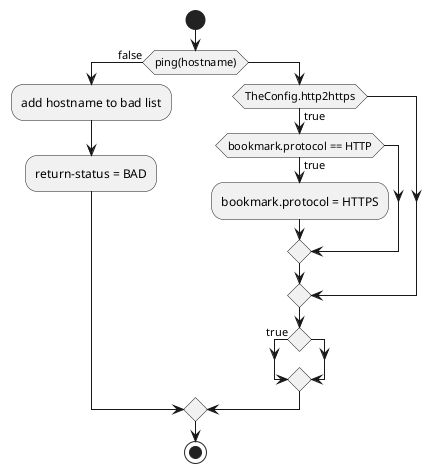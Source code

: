 @startuml
'https://plantuml.com/activity-diagram-beta

start

if (ping(hostname)) then (false)
    :add hostname to bad list;
    :return-status = BAD;
else
    if (TheConfig.http2https) then (true)
        if (bookmark.protocol == HTTP) then (true)
            :bookmark.protocol = HTTPS;
        endif
    endif
    if () then (true)
    endif
endif
stop

@enduml

